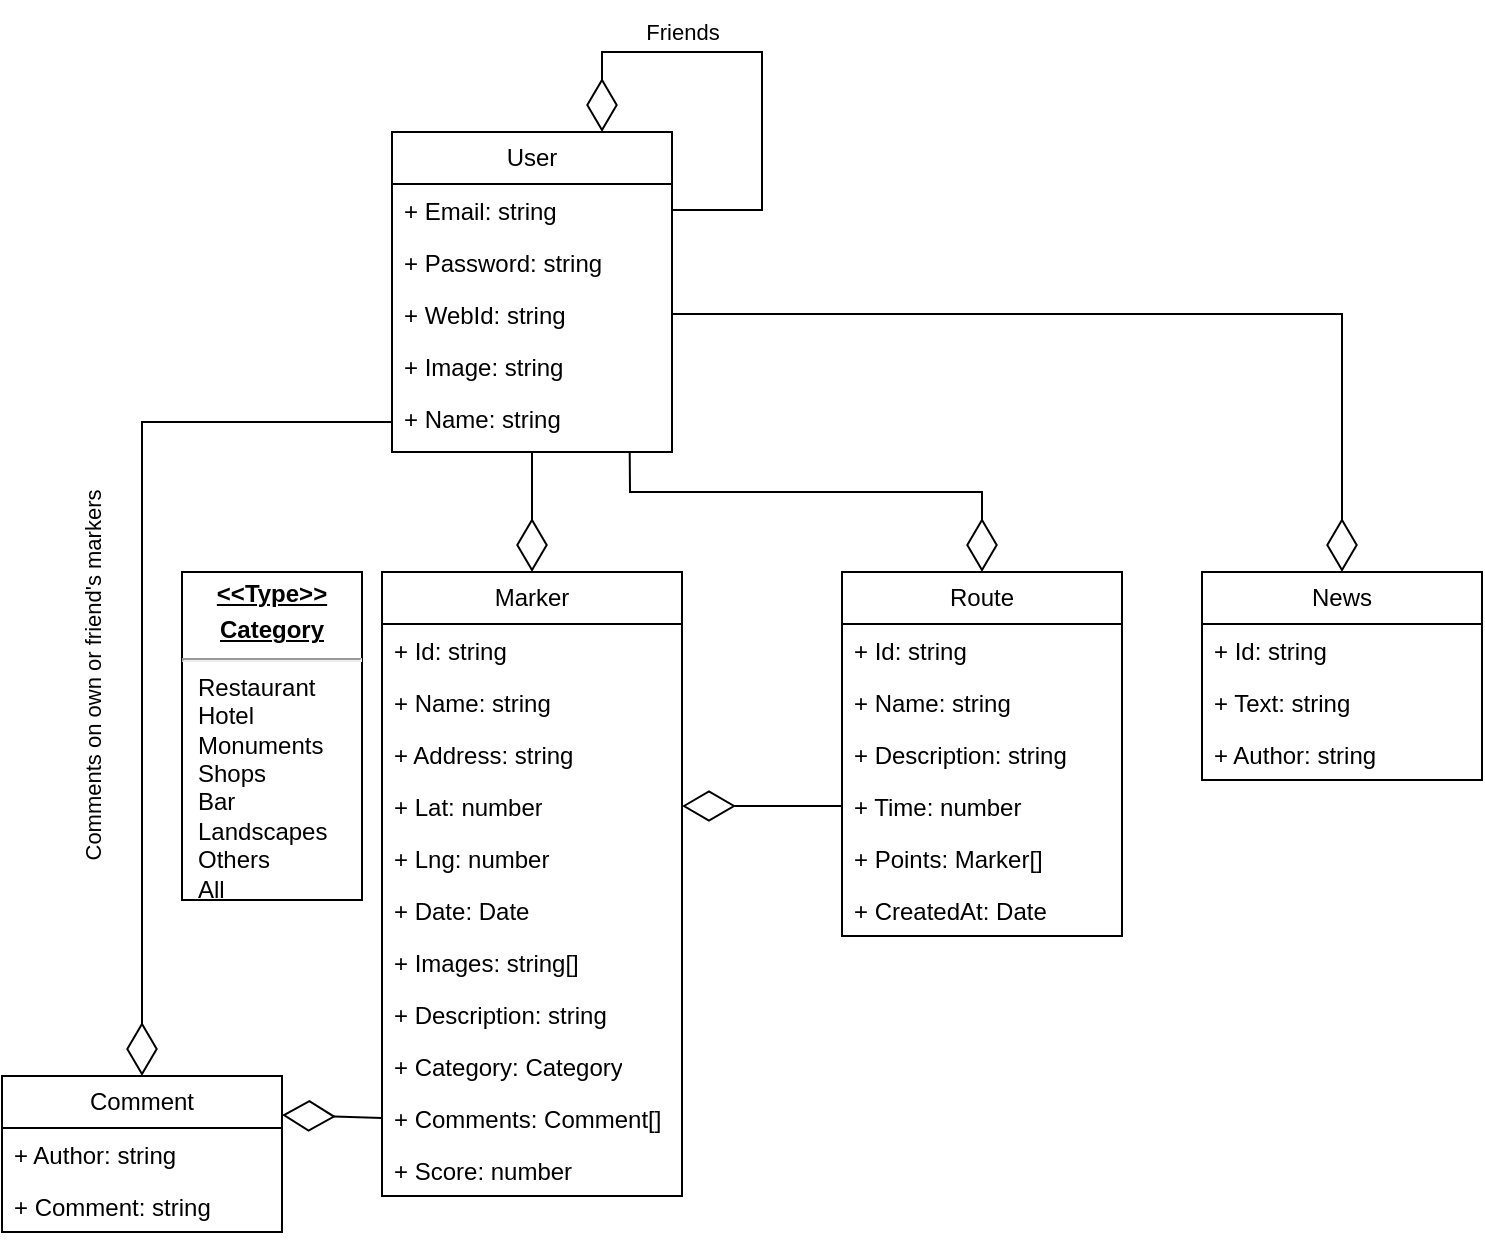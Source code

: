 <mxfile version="21.2.3" type="device">
  <diagram name="Page-1" id="c4acf3e9-155e-7222-9cf6-157b1a14988f">
    <mxGraphModel dx="1277" dy="837" grid="1" gridSize="10" guides="1" tooltips="1" connect="1" arrows="1" fold="1" page="1" pageScale="1" pageWidth="850" pageHeight="1100" background="none" math="0" shadow="0">
      <root>
        <mxCell id="0" />
        <mxCell id="1" parent="0" />
        <mxCell id="h2rcA3_zNVgjKQXP3Dul-1" value="User" style="swimlane;fontStyle=0;childLayout=stackLayout;horizontal=1;startSize=26;fillColor=none;horizontalStack=0;resizeParent=1;resizeParentMax=0;resizeLast=0;collapsible=1;marginBottom=0;whiteSpace=wrap;html=1;points=[[0,0,0,0,0],[0,0.25,0,0,0],[0,0.5,0,0,0],[0,0.75,0,0,0],[0,1,0,0,0],[0.25,0,0,0,0],[0.25,1,0,0,0],[0.5,0,0,0,0],[0.5,1,0,0,0],[0.75,0,0,0,0],[0.75,1,0,0,0],[1,0,0,0,0],[1,0.25,0,0,0],[1,0.5,0,0,0],[1,0.75,0,0,0],[1,1,0,0,0]];" vertex="1" parent="1">
          <mxGeometry x="215" y="150" width="140" height="160" as="geometry" />
        </mxCell>
        <mxCell id="h2rcA3_zNVgjKQXP3Dul-2" value="+ Email: string" style="text;strokeColor=none;fillColor=none;align=left;verticalAlign=top;spacingLeft=4;spacingRight=4;overflow=hidden;rotatable=0;points=[[0,0.5],[1,0.5]];portConstraint=eastwest;whiteSpace=wrap;html=1;" vertex="1" parent="h2rcA3_zNVgjKQXP3Dul-1">
          <mxGeometry y="26" width="140" height="26" as="geometry" />
        </mxCell>
        <mxCell id="h2rcA3_zNVgjKQXP3Dul-3" value="+ Password: string" style="text;strokeColor=none;fillColor=none;align=left;verticalAlign=top;spacingLeft=4;spacingRight=4;overflow=hidden;rotatable=0;points=[[0,0.5],[1,0.5]];portConstraint=eastwest;whiteSpace=wrap;html=1;" vertex="1" parent="h2rcA3_zNVgjKQXP3Dul-1">
          <mxGeometry y="52" width="140" height="26" as="geometry" />
        </mxCell>
        <mxCell id="h2rcA3_zNVgjKQXP3Dul-4" value="+ WebId: string" style="text;strokeColor=none;fillColor=none;align=left;verticalAlign=top;spacingLeft=4;spacingRight=4;overflow=hidden;rotatable=0;points=[[0,0.5],[1,0.5]];portConstraint=eastwest;whiteSpace=wrap;html=1;" vertex="1" parent="h2rcA3_zNVgjKQXP3Dul-1">
          <mxGeometry y="78" width="140" height="26" as="geometry" />
        </mxCell>
        <mxCell id="h2rcA3_zNVgjKQXP3Dul-5" value="+ Image: string" style="text;strokeColor=none;fillColor=none;align=left;verticalAlign=top;spacingLeft=4;spacingRight=4;overflow=hidden;rotatable=0;points=[[0,0.5],[1,0.5]];portConstraint=eastwest;whiteSpace=wrap;html=1;" vertex="1" parent="h2rcA3_zNVgjKQXP3Dul-1">
          <mxGeometry y="104" width="140" height="26" as="geometry" />
        </mxCell>
        <mxCell id="h2rcA3_zNVgjKQXP3Dul-6" value="+ Name: string" style="text;strokeColor=none;fillColor=none;align=left;verticalAlign=top;spacingLeft=4;spacingRight=4;overflow=hidden;rotatable=0;points=[[0,0.5],[1,0.5]];portConstraint=eastwest;whiteSpace=wrap;html=1;" vertex="1" parent="h2rcA3_zNVgjKQXP3Dul-1">
          <mxGeometry y="130" width="140" height="30" as="geometry" />
        </mxCell>
        <mxCell id="h2rcA3_zNVgjKQXP3Dul-11" value="" style="endArrow=diamondThin;endFill=0;endSize=24;html=1;rounded=0;entryX=0.5;entryY=0;entryDx=0;entryDy=0;" edge="1" parent="1" source="h2rcA3_zNVgjKQXP3Dul-6" target="h2rcA3_zNVgjKQXP3Dul-12">
          <mxGeometry width="160" relative="1" as="geometry">
            <mxPoint x="283" y="310" as="sourcePoint" />
            <mxPoint x="285" y="350" as="targetPoint" />
          </mxGeometry>
        </mxCell>
        <mxCell id="h2rcA3_zNVgjKQXP3Dul-12" value="Marker" style="swimlane;fontStyle=0;childLayout=stackLayout;horizontal=1;startSize=26;fillColor=none;horizontalStack=0;resizeParent=1;resizeParentMax=0;resizeLast=0;collapsible=1;marginBottom=0;whiteSpace=wrap;html=1;" vertex="1" parent="1">
          <mxGeometry x="210" y="370" width="150" height="312" as="geometry" />
        </mxCell>
        <mxCell id="h2rcA3_zNVgjKQXP3Dul-13" value="+ Id: string" style="text;strokeColor=none;fillColor=none;align=left;verticalAlign=top;spacingLeft=4;spacingRight=4;overflow=hidden;rotatable=0;points=[[0,0.5],[1,0.5]];portConstraint=eastwest;whiteSpace=wrap;html=1;" vertex="1" parent="h2rcA3_zNVgjKQXP3Dul-12">
          <mxGeometry y="26" width="150" height="26" as="geometry" />
        </mxCell>
        <mxCell id="h2rcA3_zNVgjKQXP3Dul-36" value="+ Name: string" style="text;strokeColor=none;fillColor=none;align=left;verticalAlign=top;spacingLeft=4;spacingRight=4;overflow=hidden;rotatable=0;points=[[0,0.5],[1,0.5]];portConstraint=eastwest;whiteSpace=wrap;html=1;" vertex="1" parent="h2rcA3_zNVgjKQXP3Dul-12">
          <mxGeometry y="52" width="150" height="26" as="geometry" />
        </mxCell>
        <mxCell id="h2rcA3_zNVgjKQXP3Dul-14" value="+ Address: string" style="text;strokeColor=none;fillColor=none;align=left;verticalAlign=top;spacingLeft=4;spacingRight=4;overflow=hidden;rotatable=0;points=[[0,0.5],[1,0.5]];portConstraint=eastwest;whiteSpace=wrap;html=1;" vertex="1" parent="h2rcA3_zNVgjKQXP3Dul-12">
          <mxGeometry y="78" width="150" height="26" as="geometry" />
        </mxCell>
        <mxCell id="h2rcA3_zNVgjKQXP3Dul-15" value="+ Lat: number" style="text;strokeColor=none;fillColor=none;align=left;verticalAlign=top;spacingLeft=4;spacingRight=4;overflow=hidden;rotatable=0;points=[[0,0.5],[1,0.5]];portConstraint=eastwest;whiteSpace=wrap;html=1;" vertex="1" parent="h2rcA3_zNVgjKQXP3Dul-12">
          <mxGeometry y="104" width="150" height="26" as="geometry" />
        </mxCell>
        <mxCell id="h2rcA3_zNVgjKQXP3Dul-17" value="+ Lng: number" style="text;strokeColor=none;fillColor=none;align=left;verticalAlign=top;spacingLeft=4;spacingRight=4;overflow=hidden;rotatable=0;points=[[0,0.5],[1,0.5]];portConstraint=eastwest;whiteSpace=wrap;html=1;" vertex="1" parent="h2rcA3_zNVgjKQXP3Dul-12">
          <mxGeometry y="130" width="150" height="26" as="geometry" />
        </mxCell>
        <mxCell id="h2rcA3_zNVgjKQXP3Dul-18" value="+ Date: Date" style="text;strokeColor=none;fillColor=none;align=left;verticalAlign=top;spacingLeft=4;spacingRight=4;overflow=hidden;rotatable=0;points=[[0,0.5],[1,0.5]];portConstraint=eastwest;whiteSpace=wrap;html=1;" vertex="1" parent="h2rcA3_zNVgjKQXP3Dul-12">
          <mxGeometry y="156" width="150" height="26" as="geometry" />
        </mxCell>
        <mxCell id="h2rcA3_zNVgjKQXP3Dul-19" value="+ Images: string[]" style="text;strokeColor=none;fillColor=none;align=left;verticalAlign=top;spacingLeft=4;spacingRight=4;overflow=hidden;rotatable=0;points=[[0,0.5],[1,0.5]];portConstraint=eastwest;whiteSpace=wrap;html=1;" vertex="1" parent="h2rcA3_zNVgjKQXP3Dul-12">
          <mxGeometry y="182" width="150" height="26" as="geometry" />
        </mxCell>
        <mxCell id="h2rcA3_zNVgjKQXP3Dul-20" value="+ Description: string" style="text;strokeColor=none;fillColor=none;align=left;verticalAlign=top;spacingLeft=4;spacingRight=4;overflow=hidden;rotatable=0;points=[[0,0.5],[1,0.5]];portConstraint=eastwest;whiteSpace=wrap;html=1;" vertex="1" parent="h2rcA3_zNVgjKQXP3Dul-12">
          <mxGeometry y="208" width="150" height="26" as="geometry" />
        </mxCell>
        <mxCell id="h2rcA3_zNVgjKQXP3Dul-21" value="+ Category: Category" style="text;strokeColor=none;fillColor=none;align=left;verticalAlign=top;spacingLeft=4;spacingRight=4;overflow=hidden;rotatable=0;points=[[0,0.5],[1,0.5]];portConstraint=eastwest;whiteSpace=wrap;html=1;" vertex="1" parent="h2rcA3_zNVgjKQXP3Dul-12">
          <mxGeometry y="234" width="150" height="26" as="geometry" />
        </mxCell>
        <mxCell id="h2rcA3_zNVgjKQXP3Dul-22" value="+ Comments: Comment[]" style="text;strokeColor=none;fillColor=none;align=left;verticalAlign=top;spacingLeft=4;spacingRight=4;overflow=hidden;rotatable=0;points=[[0,0.5],[1,0.5]];portConstraint=eastwest;whiteSpace=wrap;html=1;" vertex="1" parent="h2rcA3_zNVgjKQXP3Dul-12">
          <mxGeometry y="260" width="150" height="26" as="geometry" />
        </mxCell>
        <mxCell id="h2rcA3_zNVgjKQXP3Dul-23" value="+ Score: number" style="text;strokeColor=none;fillColor=none;align=left;verticalAlign=top;spacingLeft=4;spacingRight=4;overflow=hidden;rotatable=0;points=[[0,0.5],[1,0.5]];portConstraint=eastwest;whiteSpace=wrap;html=1;" vertex="1" parent="h2rcA3_zNVgjKQXP3Dul-12">
          <mxGeometry y="286" width="150" height="26" as="geometry" />
        </mxCell>
        <mxCell id="h2rcA3_zNVgjKQXP3Dul-24" value="Comment" style="swimlane;fontStyle=0;childLayout=stackLayout;horizontal=1;startSize=26;fillColor=none;horizontalStack=0;resizeParent=1;resizeParentMax=0;resizeLast=0;collapsible=1;marginBottom=0;whiteSpace=wrap;html=1;" vertex="1" parent="1">
          <mxGeometry x="20" y="622" width="140" height="78" as="geometry" />
        </mxCell>
        <mxCell id="h2rcA3_zNVgjKQXP3Dul-25" value="+ Author: string" style="text;strokeColor=none;fillColor=none;align=left;verticalAlign=top;spacingLeft=4;spacingRight=4;overflow=hidden;rotatable=0;points=[[0,0.5],[1,0.5]];portConstraint=eastwest;whiteSpace=wrap;html=1;" vertex="1" parent="h2rcA3_zNVgjKQXP3Dul-24">
          <mxGeometry y="26" width="140" height="26" as="geometry" />
        </mxCell>
        <mxCell id="h2rcA3_zNVgjKQXP3Dul-27" value="+ Comment: string" style="text;strokeColor=none;fillColor=none;align=left;verticalAlign=top;spacingLeft=4;spacingRight=4;overflow=hidden;rotatable=0;points=[[0,0.5],[1,0.5]];portConstraint=eastwest;whiteSpace=wrap;html=1;" vertex="1" parent="h2rcA3_zNVgjKQXP3Dul-24">
          <mxGeometry y="52" width="140" height="26" as="geometry" />
        </mxCell>
        <mxCell id="h2rcA3_zNVgjKQXP3Dul-28" value="" style="endArrow=diamondThin;endFill=0;endSize=24;html=1;rounded=0;entryX=1;entryY=0.25;entryDx=0;entryDy=0;exitX=0;exitY=0.5;exitDx=0;exitDy=0;" edge="1" parent="1" source="h2rcA3_zNVgjKQXP3Dul-22" target="h2rcA3_zNVgjKQXP3Dul-24">
          <mxGeometry width="160" relative="1" as="geometry">
            <mxPoint y="520" as="sourcePoint" />
            <mxPoint x="160" y="520" as="targetPoint" />
          </mxGeometry>
        </mxCell>
        <mxCell id="h2rcA3_zNVgjKQXP3Dul-29" value="" style="endArrow=diamondThin;endFill=0;endSize=24;html=1;rounded=0;entryX=0.5;entryY=0;entryDx=0;entryDy=0;exitX=0;exitY=0.5;exitDx=0;exitDy=0;" edge="1" parent="1" source="h2rcA3_zNVgjKQXP3Dul-6" target="h2rcA3_zNVgjKQXP3Dul-24">
          <mxGeometry width="160" relative="1" as="geometry">
            <mxPoint x="120" y="300" as="sourcePoint" />
            <mxPoint x="170" y="500" as="targetPoint" />
            <Array as="points">
              <mxPoint x="90" y="295" />
            </Array>
          </mxGeometry>
        </mxCell>
        <mxCell id="h2rcA3_zNVgjKQXP3Dul-30" value="Comments on own or friend&#39;s markers" style="edgeLabel;html=1;align=center;verticalAlign=middle;resizable=0;points=[];rotation=270;" vertex="1" connectable="0" parent="h2rcA3_zNVgjKQXP3Dul-29">
          <mxGeometry x="-0.54" relative="1" as="geometry">
            <mxPoint x="-46" y="127" as="offset" />
          </mxGeometry>
        </mxCell>
        <mxCell id="h2rcA3_zNVgjKQXP3Dul-31" value="&lt;p style=&quot;margin:0px;margin-top:4px;text-align:center;text-decoration:underline;&quot;&gt;&lt;b&gt;&amp;lt;&amp;lt;Type&amp;gt;&amp;gt;&lt;/b&gt;&lt;/p&gt;&lt;p style=&quot;margin:0px;margin-top:4px;text-align:center;text-decoration:underline;&quot;&gt;&lt;b&gt;Category&lt;/b&gt;&lt;/p&gt;&lt;hr&gt;&lt;p style=&quot;margin:0px;margin-left:8px;&quot;&gt;Restaurant&lt;/p&gt;&lt;p style=&quot;margin:0px;margin-left:8px;&quot;&gt;&lt;span style=&quot;background-color: initial;&quot;&gt;Hotel&lt;/span&gt;&lt;/p&gt;&lt;p style=&quot;margin:0px;margin-left:8px;&quot;&gt;Monuments&lt;/p&gt;&lt;p style=&quot;margin:0px;margin-left:8px;&quot;&gt;Shops&lt;/p&gt;&lt;p style=&quot;margin:0px;margin-left:8px;&quot;&gt;Bar&lt;/p&gt;&lt;p style=&quot;margin:0px;margin-left:8px;&quot;&gt;Landscapes&amp;nbsp;&lt;/p&gt;&lt;p style=&quot;margin:0px;margin-left:8px;&quot;&gt;Others&lt;/p&gt;&lt;p style=&quot;margin:0px;margin-left:8px;&quot;&gt;All&lt;/p&gt;" style="verticalAlign=top;align=left;overflow=fill;fontSize=12;fontFamily=Helvetica;html=1;whiteSpace=wrap;" vertex="1" parent="1">
          <mxGeometry x="110" y="370" width="90" height="164" as="geometry" />
        </mxCell>
        <mxCell id="h2rcA3_zNVgjKQXP3Dul-32" value="Route" style="swimlane;fontStyle=0;childLayout=stackLayout;horizontal=1;startSize=26;fillColor=none;horizontalStack=0;resizeParent=1;resizeParentMax=0;resizeLast=0;collapsible=1;marginBottom=0;whiteSpace=wrap;html=1;" vertex="1" parent="1">
          <mxGeometry x="440" y="370" width="140" height="182" as="geometry" />
        </mxCell>
        <mxCell id="h2rcA3_zNVgjKQXP3Dul-35" value="+ Id: string" style="text;strokeColor=none;fillColor=none;align=left;verticalAlign=top;spacingLeft=4;spacingRight=4;overflow=hidden;rotatable=0;points=[[0,0.5],[1,0.5]];portConstraint=eastwest;whiteSpace=wrap;html=1;" vertex="1" parent="h2rcA3_zNVgjKQXP3Dul-32">
          <mxGeometry y="26" width="140" height="26" as="geometry" />
        </mxCell>
        <mxCell id="h2rcA3_zNVgjKQXP3Dul-33" value="+ Name: string" style="text;strokeColor=none;fillColor=none;align=left;verticalAlign=top;spacingLeft=4;spacingRight=4;overflow=hidden;rotatable=0;points=[[0,0.5],[1,0.5]];portConstraint=eastwest;whiteSpace=wrap;html=1;" vertex="1" parent="h2rcA3_zNVgjKQXP3Dul-32">
          <mxGeometry y="52" width="140" height="26" as="geometry" />
        </mxCell>
        <mxCell id="h2rcA3_zNVgjKQXP3Dul-34" value="+ Description: string" style="text;strokeColor=none;fillColor=none;align=left;verticalAlign=top;spacingLeft=4;spacingRight=4;overflow=hidden;rotatable=0;points=[[0,0.5],[1,0.5]];portConstraint=eastwest;whiteSpace=wrap;html=1;" vertex="1" parent="h2rcA3_zNVgjKQXP3Dul-32">
          <mxGeometry y="78" width="140" height="26" as="geometry" />
        </mxCell>
        <mxCell id="h2rcA3_zNVgjKQXP3Dul-38" value="+ Time: number" style="text;strokeColor=none;fillColor=none;align=left;verticalAlign=top;spacingLeft=4;spacingRight=4;overflow=hidden;rotatable=0;points=[[0,0.5],[1,0.5]];portConstraint=eastwest;whiteSpace=wrap;html=1;" vertex="1" parent="h2rcA3_zNVgjKQXP3Dul-32">
          <mxGeometry y="104" width="140" height="26" as="geometry" />
        </mxCell>
        <mxCell id="h2rcA3_zNVgjKQXP3Dul-39" value="+ Points: Marker[]" style="text;strokeColor=none;fillColor=none;align=left;verticalAlign=top;spacingLeft=4;spacingRight=4;overflow=hidden;rotatable=0;points=[[0,0.5],[1,0.5]];portConstraint=eastwest;whiteSpace=wrap;html=1;" vertex="1" parent="h2rcA3_zNVgjKQXP3Dul-32">
          <mxGeometry y="130" width="140" height="26" as="geometry" />
        </mxCell>
        <mxCell id="h2rcA3_zNVgjKQXP3Dul-41" value="+ CreatedAt: Date" style="text;strokeColor=none;fillColor=none;align=left;verticalAlign=top;spacingLeft=4;spacingRight=4;overflow=hidden;rotatable=0;points=[[0,0.5],[1,0.5]];portConstraint=eastwest;whiteSpace=wrap;html=1;" vertex="1" parent="h2rcA3_zNVgjKQXP3Dul-32">
          <mxGeometry y="156" width="140" height="26" as="geometry" />
        </mxCell>
        <mxCell id="h2rcA3_zNVgjKQXP3Dul-40" value="" style="endArrow=diamondThin;endFill=0;endSize=24;html=1;rounded=0;entryX=1;entryY=0.5;entryDx=0;entryDy=0;exitX=0;exitY=0.5;exitDx=0;exitDy=0;" edge="1" parent="1" source="h2rcA3_zNVgjKQXP3Dul-38" target="h2rcA3_zNVgjKQXP3Dul-15">
          <mxGeometry width="160" relative="1" as="geometry">
            <mxPoint x="390" y="580" as="sourcePoint" />
            <mxPoint x="550" y="580" as="targetPoint" />
          </mxGeometry>
        </mxCell>
        <mxCell id="h2rcA3_zNVgjKQXP3Dul-42" value="" style="endArrow=diamondThin;endFill=0;endSize=24;html=1;rounded=0;entryX=0.5;entryY=0;entryDx=0;entryDy=0;exitX=0.849;exitY=0.998;exitDx=0;exitDy=0;exitPerimeter=0;" edge="1" parent="1" source="h2rcA3_zNVgjKQXP3Dul-6" target="h2rcA3_zNVgjKQXP3Dul-32">
          <mxGeometry width="160" relative="1" as="geometry">
            <mxPoint x="300" y="320" as="sourcePoint" />
            <mxPoint x="520" y="330" as="targetPoint" />
            <Array as="points">
              <mxPoint x="334" y="330" />
              <mxPoint x="510" y="330" />
            </Array>
          </mxGeometry>
        </mxCell>
        <mxCell id="h2rcA3_zNVgjKQXP3Dul-8" value="" style="endArrow=diamondThin;endFill=0;endSize=24;html=1;rounded=0;entryX=0.75;entryY=0;entryDx=0;entryDy=0;entryPerimeter=0;exitX=1;exitY=0.5;exitDx=0;exitDy=0;" edge="1" parent="1" source="h2rcA3_zNVgjKQXP3Dul-2" target="h2rcA3_zNVgjKQXP3Dul-1">
          <mxGeometry width="160" relative="1" as="geometry">
            <mxPoint x="360" y="190" as="sourcePoint" />
            <mxPoint x="430" y="200" as="targetPoint" />
            <Array as="points">
              <mxPoint x="400" y="189" />
              <mxPoint x="400" y="110" />
              <mxPoint x="320" y="110" />
            </Array>
          </mxGeometry>
        </mxCell>
        <mxCell id="h2rcA3_zNVgjKQXP3Dul-9" value="Friends" style="edgeLabel;html=1;align=center;verticalAlign=middle;resizable=0;points=[];" vertex="1" connectable="0" parent="h2rcA3_zNVgjKQXP3Dul-8">
          <mxGeometry x="0.5" y="-1" relative="1" as="geometry">
            <mxPoint x="19" y="-9" as="offset" />
          </mxGeometry>
        </mxCell>
        <mxCell id="h2rcA3_zNVgjKQXP3Dul-44" value="" style="endArrow=diamondThin;endFill=0;endSize=24;html=1;rounded=0;entryX=0.5;entryY=0;entryDx=0;entryDy=0;exitX=1;exitY=0.5;exitDx=0;exitDy=0;" edge="1" parent="1" source="h2rcA3_zNVgjKQXP3Dul-4" target="h2rcA3_zNVgjKQXP3Dul-45">
          <mxGeometry width="160" relative="1" as="geometry">
            <mxPoint x="390" y="270" as="sourcePoint" />
            <mxPoint x="550" y="270" as="targetPoint" />
            <Array as="points">
              <mxPoint x="690" y="241" />
            </Array>
          </mxGeometry>
        </mxCell>
        <mxCell id="h2rcA3_zNVgjKQXP3Dul-45" value="News" style="swimlane;fontStyle=0;childLayout=stackLayout;horizontal=1;startSize=26;fillColor=none;horizontalStack=0;resizeParent=1;resizeParentMax=0;resizeLast=0;collapsible=1;marginBottom=0;whiteSpace=wrap;html=1;" vertex="1" parent="1">
          <mxGeometry x="620" y="370" width="140" height="104" as="geometry" />
        </mxCell>
        <mxCell id="h2rcA3_zNVgjKQXP3Dul-46" value="+ Id: string" style="text;strokeColor=none;fillColor=none;align=left;verticalAlign=top;spacingLeft=4;spacingRight=4;overflow=hidden;rotatable=0;points=[[0,0.5],[1,0.5]];portConstraint=eastwest;whiteSpace=wrap;html=1;" vertex="1" parent="h2rcA3_zNVgjKQXP3Dul-45">
          <mxGeometry y="26" width="140" height="26" as="geometry" />
        </mxCell>
        <mxCell id="h2rcA3_zNVgjKQXP3Dul-47" value="+ Text: string" style="text;strokeColor=none;fillColor=none;align=left;verticalAlign=top;spacingLeft=4;spacingRight=4;overflow=hidden;rotatable=0;points=[[0,0.5],[1,0.5]];portConstraint=eastwest;whiteSpace=wrap;html=1;" vertex="1" parent="h2rcA3_zNVgjKQXP3Dul-45">
          <mxGeometry y="52" width="140" height="26" as="geometry" />
        </mxCell>
        <mxCell id="h2rcA3_zNVgjKQXP3Dul-48" value="+ Author: string" style="text;strokeColor=none;fillColor=none;align=left;verticalAlign=top;spacingLeft=4;spacingRight=4;overflow=hidden;rotatable=0;points=[[0,0.5],[1,0.5]];portConstraint=eastwest;whiteSpace=wrap;html=1;" vertex="1" parent="h2rcA3_zNVgjKQXP3Dul-45">
          <mxGeometry y="78" width="140" height="26" as="geometry" />
        </mxCell>
      </root>
    </mxGraphModel>
  </diagram>
</mxfile>
